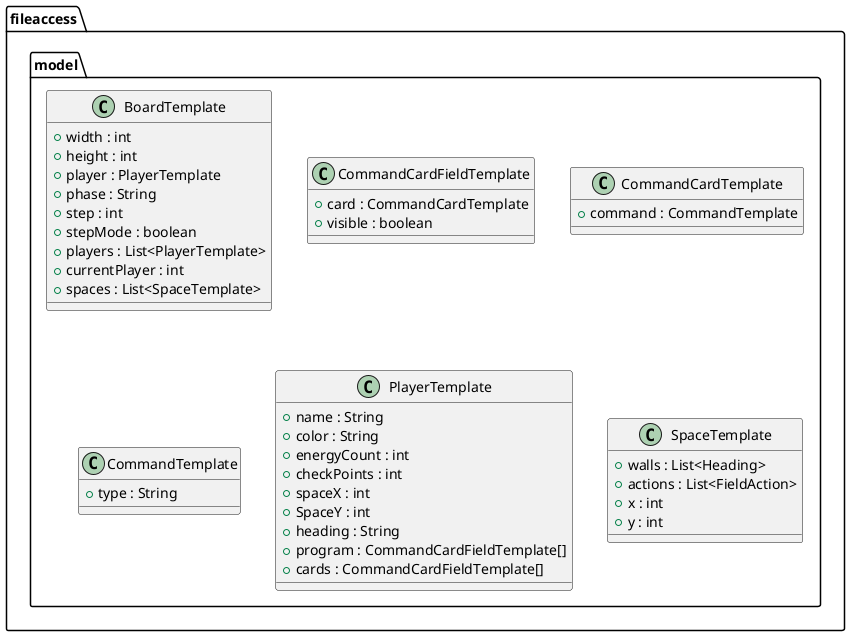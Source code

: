 @startuml
package fileaccess.model{
  class BoardTemplate{
      +width : int
      +height : int
      +player : PlayerTemplate
      +phase : String
      +step : int
      +stepMode : boolean
      +players : List<PlayerTemplate>
      +currentPlayer : int
      +spaces : List<SpaceTemplate>
  }
  class CommandCardFieldTemplate{
     +card : CommandCardTemplate
     +visible : boolean
  }
  class CommandCardTemplate{
     +command : CommandTemplate
  }
  class CommandTemplate{
     +type : String
  }
  class PlayerTemplate{
     +name : String
     +color : String
     +energyCount : int
     +checkPoints : int
     +spaceX : int
     +SpaceY : int
     +heading : String
     +program : CommandCardFieldTemplate[]
     +cards : CommandCardFieldTemplate[]
  }
  class SpaceTemplate{
     +walls : List<Heading>
     +actions : List<FieldAction>
     +x : int
     +y : int
  }
}

@enduml